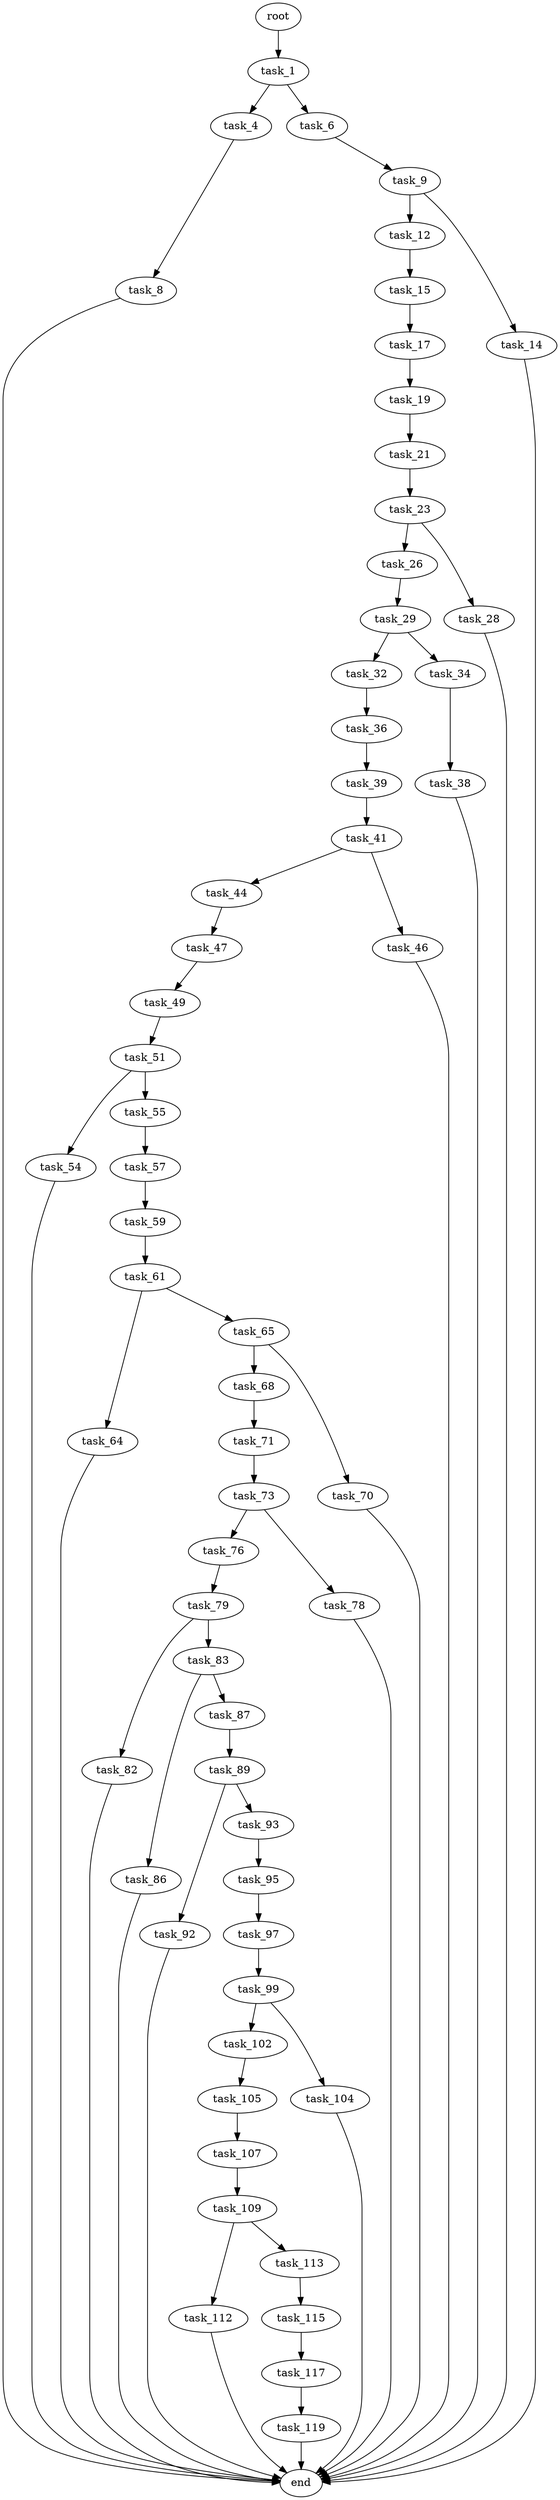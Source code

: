 digraph G {
  root [size="0.000000"];
  task_1 [size="68719476736.000000"];
  task_4 [size="782757789696.000000"];
  task_6 [size="1415901683462.000000"];
  task_8 [size="368293445632.000000"];
  task_9 [size="882024864188.000000"];
  end [size="0.000000"];
  task_12 [size="8335495904.000000"];
  task_14 [size="26509022456.000000"];
  task_15 [size="134217728000.000000"];
  task_17 [size="1586142235.000000"];
  task_19 [size="1496296241.000000"];
  task_21 [size="40381035348.000000"];
  task_23 [size="368293445632.000000"];
  task_26 [size="368293445632.000000"];
  task_28 [size="16994744669.000000"];
  task_29 [size="172342669687.000000"];
  task_32 [size="39488646540.000000"];
  task_34 [size="13353009700.000000"];
  task_36 [size="163557759934.000000"];
  task_38 [size="63498561780.000000"];
  task_39 [size="18555151066.000000"];
  task_41 [size="670300093454.000000"];
  task_44 [size="289182348221.000000"];
  task_46 [size="432323405951.000000"];
  task_47 [size="549755813888.000000"];
  task_49 [size="1692844080.000000"];
  task_51 [size="549755813888.000000"];
  task_54 [size="68719476736.000000"];
  task_55 [size="8589934592.000000"];
  task_57 [size="11465133042.000000"];
  task_59 [size="88067655000.000000"];
  task_61 [size="32367953230.000000"];
  task_64 [size="181860548628.000000"];
  task_65 [size="68719476736.000000"];
  task_68 [size="8589934592.000000"];
  task_70 [size="368293445632.000000"];
  task_71 [size="8589934592.000000"];
  task_73 [size="212051994507.000000"];
  task_76 [size="188011648212.000000"];
  task_78 [size="68719476736.000000"];
  task_79 [size="25022423858.000000"];
  task_82 [size="215550027424.000000"];
  task_83 [size="139162457220.000000"];
  task_86 [size="2665678060.000000"];
  task_87 [size="12751868600.000000"];
  task_89 [size="998937614079.000000"];
  task_92 [size="368293445632.000000"];
  task_93 [size="242435518750.000000"];
  task_95 [size="16573624131.000000"];
  task_97 [size="134217728000.000000"];
  task_99 [size="185195087578.000000"];
  task_102 [size="28991029248.000000"];
  task_104 [size="3514944469.000000"];
  task_105 [size="1073741824000.000000"];
  task_107 [size="201835099224.000000"];
  task_109 [size="68719476736.000000"];
  task_112 [size="282829087.000000"];
  task_113 [size="16612183698.000000"];
  task_115 [size="6929282322.000000"];
  task_117 [size="34011645404.000000"];
  task_119 [size="167445326575.000000"];

  root -> task_1 [size="1.000000"];
  task_1 -> task_4 [size="134217728.000000"];
  task_1 -> task_6 [size="134217728.000000"];
  task_4 -> task_8 [size="679477248.000000"];
  task_6 -> task_9 [size="838860800.000000"];
  task_8 -> end [size="1.000000"];
  task_9 -> task_12 [size="536870912.000000"];
  task_9 -> task_14 [size="536870912.000000"];
  task_12 -> task_15 [size="679477248.000000"];
  task_14 -> end [size="1.000000"];
  task_15 -> task_17 [size="209715200.000000"];
  task_17 -> task_19 [size="33554432.000000"];
  task_19 -> task_21 [size="33554432.000000"];
  task_21 -> task_23 [size="134217728.000000"];
  task_23 -> task_26 [size="411041792.000000"];
  task_23 -> task_28 [size="411041792.000000"];
  task_26 -> task_29 [size="411041792.000000"];
  task_28 -> end [size="1.000000"];
  task_29 -> task_32 [size="411041792.000000"];
  task_29 -> task_34 [size="411041792.000000"];
  task_32 -> task_36 [size="679477248.000000"];
  task_34 -> task_38 [size="209715200.000000"];
  task_36 -> task_39 [size="209715200.000000"];
  task_38 -> end [size="1.000000"];
  task_39 -> task_41 [size="536870912.000000"];
  task_41 -> task_44 [size="679477248.000000"];
  task_41 -> task_46 [size="679477248.000000"];
  task_44 -> task_47 [size="301989888.000000"];
  task_46 -> end [size="1.000000"];
  task_47 -> task_49 [size="536870912.000000"];
  task_49 -> task_51 [size="33554432.000000"];
  task_51 -> task_54 [size="536870912.000000"];
  task_51 -> task_55 [size="536870912.000000"];
  task_54 -> end [size="1.000000"];
  task_55 -> task_57 [size="33554432.000000"];
  task_57 -> task_59 [size="679477248.000000"];
  task_59 -> task_61 [size="134217728.000000"];
  task_61 -> task_64 [size="536870912.000000"];
  task_61 -> task_65 [size="536870912.000000"];
  task_64 -> end [size="1.000000"];
  task_65 -> task_68 [size="134217728.000000"];
  task_65 -> task_70 [size="134217728.000000"];
  task_68 -> task_71 [size="33554432.000000"];
  task_70 -> end [size="1.000000"];
  task_71 -> task_73 [size="33554432.000000"];
  task_73 -> task_76 [size="301989888.000000"];
  task_73 -> task_78 [size="301989888.000000"];
  task_76 -> task_79 [size="134217728.000000"];
  task_78 -> end [size="1.000000"];
  task_79 -> task_82 [size="679477248.000000"];
  task_79 -> task_83 [size="679477248.000000"];
  task_82 -> end [size="1.000000"];
  task_83 -> task_86 [size="134217728.000000"];
  task_83 -> task_87 [size="134217728.000000"];
  task_86 -> end [size="1.000000"];
  task_87 -> task_89 [size="209715200.000000"];
  task_89 -> task_92 [size="838860800.000000"];
  task_89 -> task_93 [size="838860800.000000"];
  task_92 -> end [size="1.000000"];
  task_93 -> task_95 [size="209715200.000000"];
  task_95 -> task_97 [size="301989888.000000"];
  task_97 -> task_99 [size="209715200.000000"];
  task_99 -> task_102 [size="209715200.000000"];
  task_99 -> task_104 [size="209715200.000000"];
  task_102 -> task_105 [size="75497472.000000"];
  task_104 -> end [size="1.000000"];
  task_105 -> task_107 [size="838860800.000000"];
  task_107 -> task_109 [size="134217728.000000"];
  task_109 -> task_112 [size="134217728.000000"];
  task_109 -> task_113 [size="134217728.000000"];
  task_112 -> end [size="1.000000"];
  task_113 -> task_115 [size="679477248.000000"];
  task_115 -> task_117 [size="301989888.000000"];
  task_117 -> task_119 [size="33554432.000000"];
  task_119 -> end [size="1.000000"];
}
